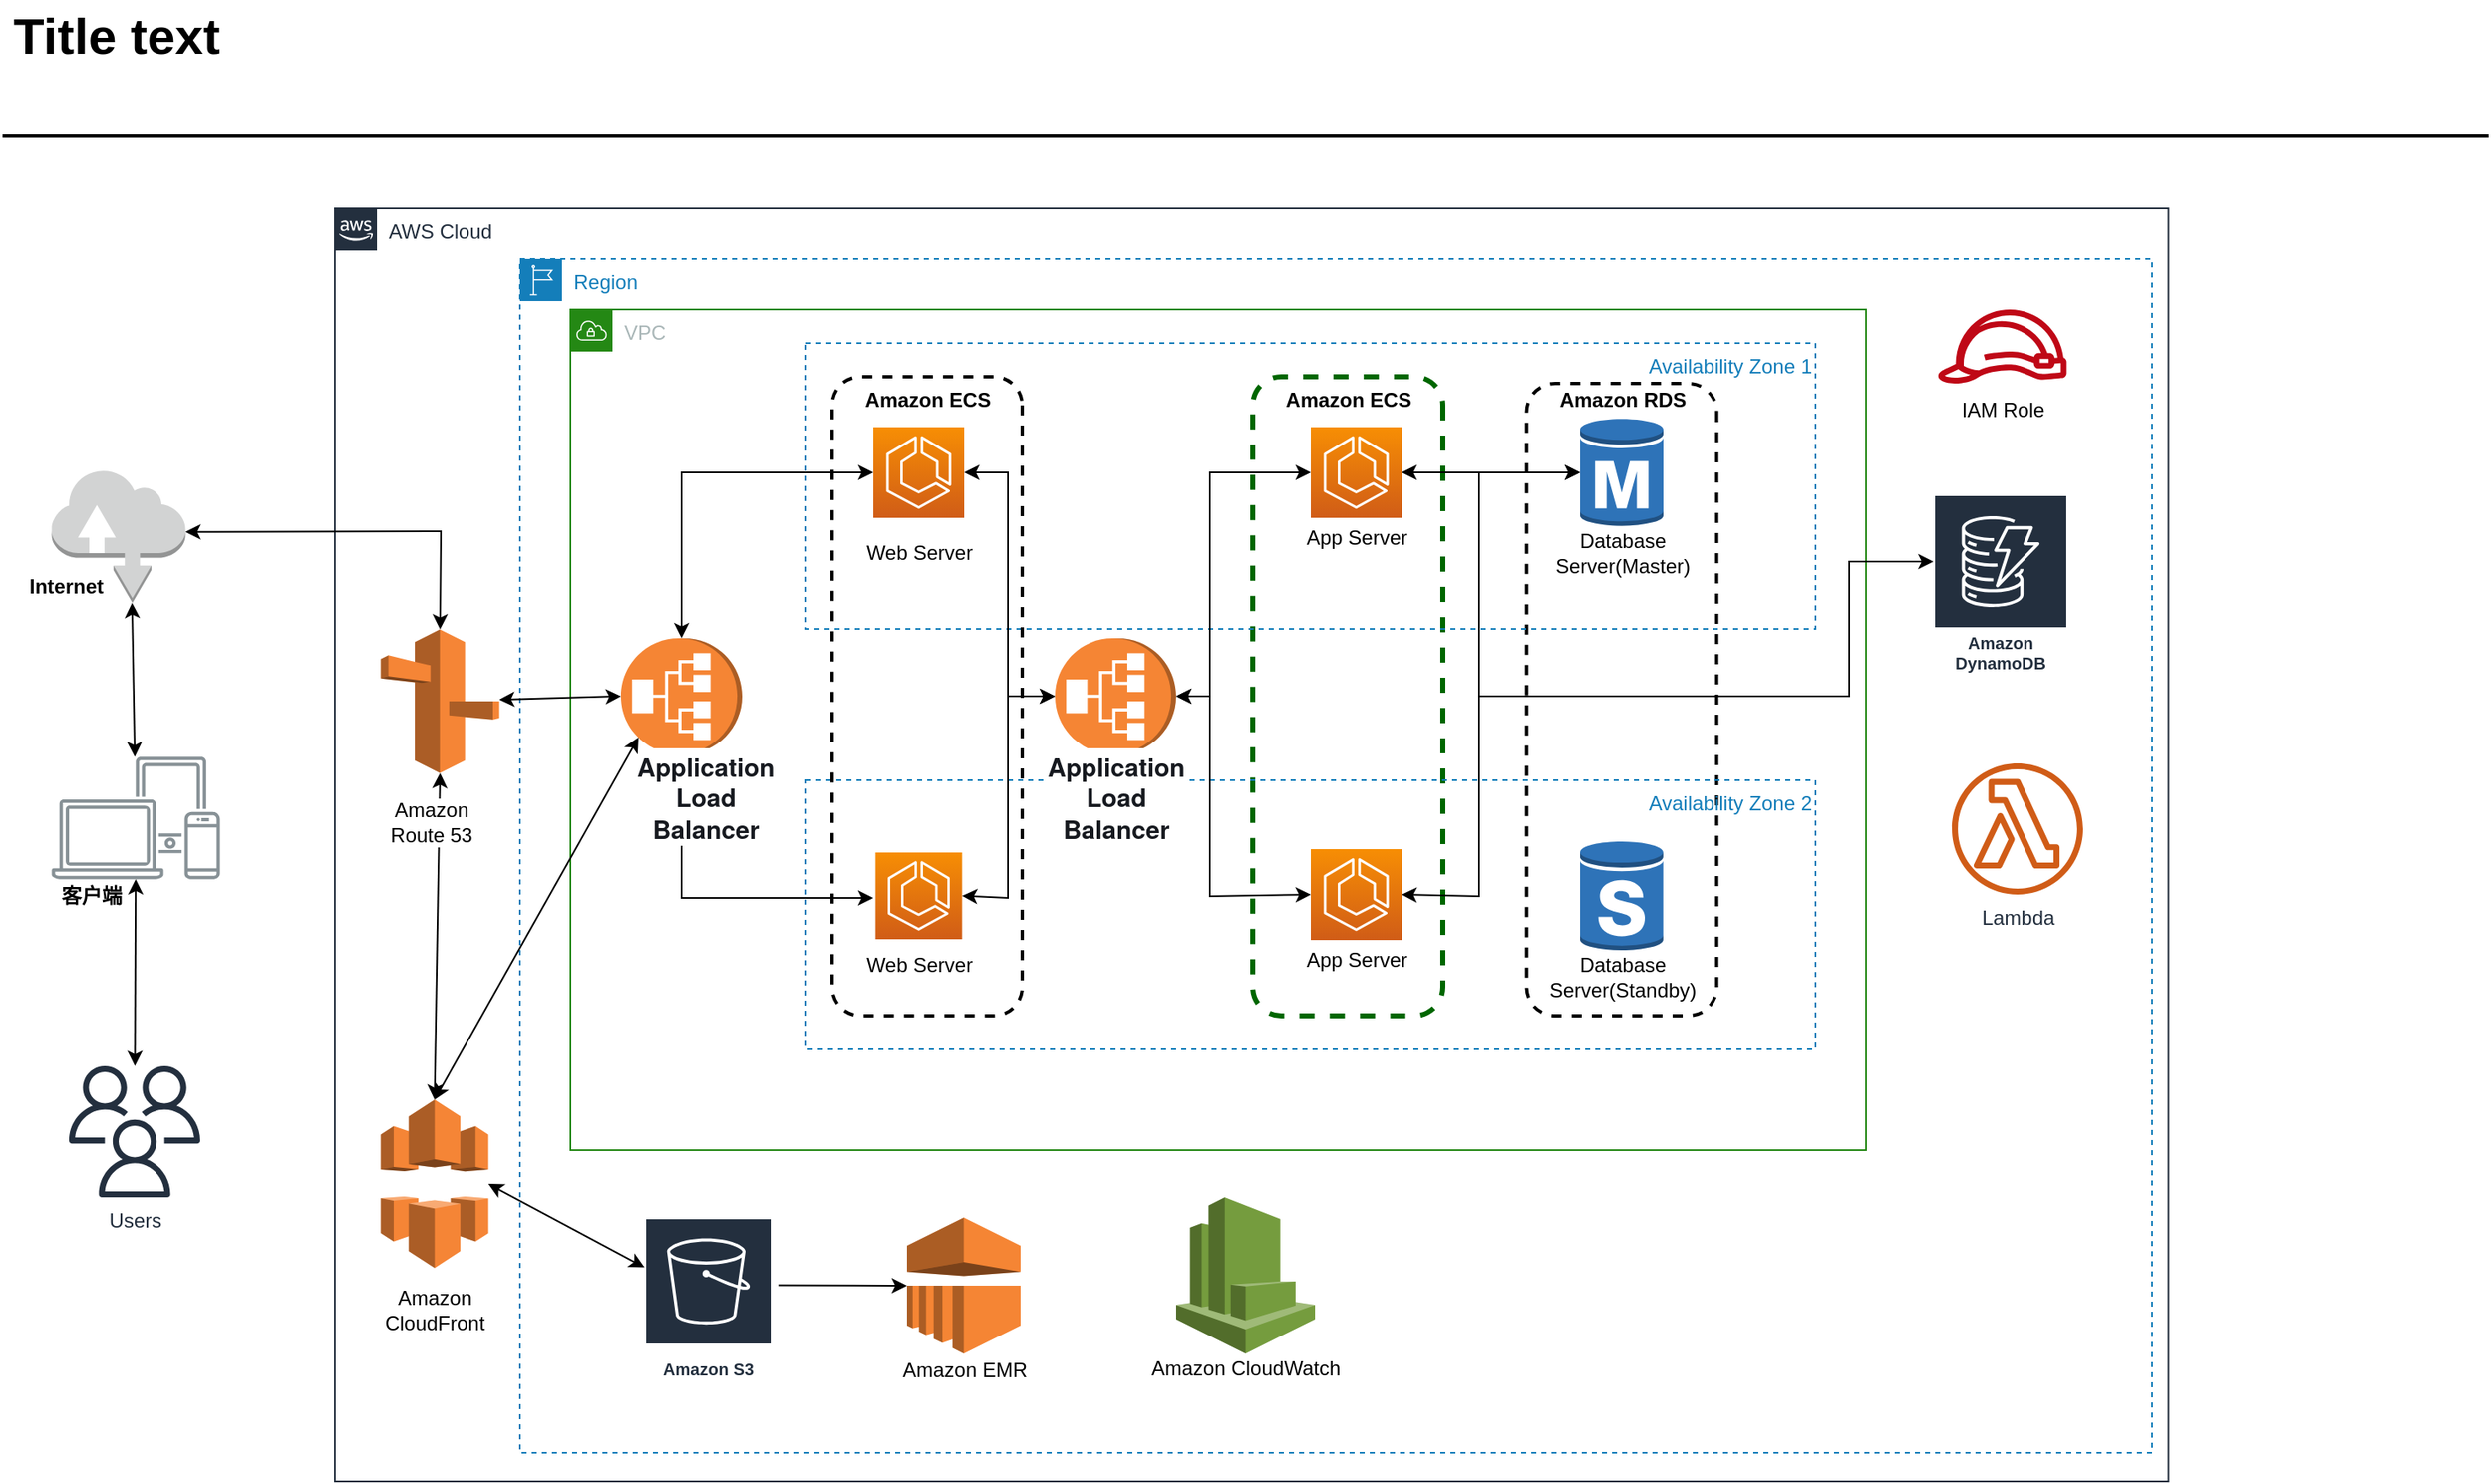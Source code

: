 <mxfile version="17.1.2" type="github">
  <diagram id="Ht1M8jgEwFfnCIfOTk4-" name="Page-1">
    <mxGraphModel dx="1497" dy="876" grid="1" gridSize="10" guides="1" tooltips="1" connect="1" arrows="1" fold="1" page="1" pageScale="1" pageWidth="827" pageHeight="1169" math="0" shadow="0">
      <root>
        <mxCell id="0" />
        <mxCell id="1" parent="0" />
        <mxCell id="jZVaUwOg5UY3L9NAnvdq-71" value="AWS Cloud" style="points=[[0,0],[0.25,0],[0.5,0],[0.75,0],[1,0],[1,0.25],[1,0.5],[1,0.75],[1,1],[0.75,1],[0.5,1],[0.25,1],[0,1],[0,0.75],[0,0.5],[0,0.25]];outlineConnect=0;gradientColor=none;html=1;whiteSpace=wrap;fontSize=12;fontStyle=0;shape=mxgraph.aws4.group;grIcon=mxgraph.aws4.group_aws_cloud_alt;strokeColor=#232F3E;fillColor=none;verticalAlign=top;align=left;spacingLeft=30;fontColor=#232F3E;dashed=0;labelBackgroundColor=none;container=1;pointerEvents=0;collapsible=0;recursiveResize=0;" parent="1" vertex="1">
          <mxGeometry x="230" y="150" width="1089.75" height="757" as="geometry" />
        </mxCell>
        <mxCell id="pvooUh3_schXRIog2_-S-61" value="" style="outlineConnect=0;dashed=0;verticalLabelPosition=bottom;verticalAlign=top;align=center;html=1;shape=mxgraph.aws3.route_53;fillColor=#F58536;gradientColor=none;labelBackgroundColor=#FFFFFF;fontSize=12;strokeColor=#147EBA;strokeWidth=2;" vertex="1" parent="jZVaUwOg5UY3L9NAnvdq-71">
          <mxGeometry x="27.25" y="250.25" width="70.5" height="85.5" as="geometry" />
        </mxCell>
        <mxCell id="pvooUh3_schXRIog2_-S-73" value="" style="outlineConnect=0;dashed=0;verticalLabelPosition=bottom;verticalAlign=top;align=center;html=1;shape=mxgraph.aws3.cloudfront;fillColor=#F58536;gradientColor=none;labelBackgroundColor=#FFFFFF;fontSize=12;strokeColor=#147EBA;strokeWidth=2;" vertex="1" parent="jZVaUwOg5UY3L9NAnvdq-71">
          <mxGeometry x="27.25" y="530" width="64" height="100" as="geometry" />
        </mxCell>
        <mxCell id="pvooUh3_schXRIog2_-S-74" value="Amazon&lt;br&gt;CloudFront" style="text;html=1;resizable=0;autosize=1;align=center;verticalAlign=middle;points=[];fillColor=none;strokeColor=none;rounded=0;dashed=1;labelBackgroundColor=#FFFFFF;fontSize=12;" vertex="1" parent="jZVaUwOg5UY3L9NAnvdq-71">
          <mxGeometry x="24.25" y="640" width="70" height="30" as="geometry" />
        </mxCell>
        <mxCell id="pvooUh3_schXRIog2_-S-75" value="" style="endArrow=classic;startArrow=classic;html=1;rounded=0;fontSize=12;exitX=0.5;exitY=0;exitDx=0;exitDy=0;exitPerimeter=0;entryX=0.5;entryY=1;entryDx=0;entryDy=0;entryPerimeter=0;" edge="1" parent="jZVaUwOg5UY3L9NAnvdq-71" source="pvooUh3_schXRIog2_-S-73" target="pvooUh3_schXRIog2_-S-61">
          <mxGeometry width="50" height="50" relative="1" as="geometry">
            <mxPoint x="390" y="420" as="sourcePoint" />
            <mxPoint x="440" y="370" as="targetPoint" />
          </mxGeometry>
        </mxCell>
        <mxCell id="pvooUh3_schXRIog2_-S-63" value="Amazon&lt;br&gt;Route 53" style="text;html=1;resizable=0;autosize=1;align=center;verticalAlign=middle;points=[];fillColor=none;strokeColor=none;rounded=0;dashed=1;labelBackgroundColor=#FFFFFF;fontSize=12;" vertex="1" parent="jZVaUwOg5UY3L9NAnvdq-71">
          <mxGeometry x="27.25" y="350" width="60" height="30" as="geometry" />
        </mxCell>
        <mxCell id="-QjtrjUzRDEMRZ5MF8oH-47" value="Title text&lt;br&gt;" style="text;html=1;resizable=0;points=[];autosize=1;align=left;verticalAlign=top;spacingTop=-4;fontSize=30;fontStyle=1;labelBackgroundColor=none;" parent="1" vertex="1">
          <mxGeometry x="36.5" y="26.5" width="130" height="40" as="geometry" />
        </mxCell>
        <mxCell id="SCVMTBWpLvtzJIhz15lM-1" value="" style="line;strokeWidth=2;html=1;fontSize=14;labelBackgroundColor=none;" parent="1" vertex="1">
          <mxGeometry x="32.5" y="101.5" width="1477.5" height="10" as="geometry" />
        </mxCell>
        <mxCell id="jZVaUwOg5UY3L9NAnvdq-88" value="Users&lt;br&gt;" style="outlineConnect=0;fontColor=#232F3E;gradientColor=none;fillColor=#232F3E;strokeColor=none;dashed=0;verticalLabelPosition=bottom;verticalAlign=top;align=center;html=1;fontSize=12;fontStyle=0;aspect=fixed;pointerEvents=1;shape=mxgraph.aws4.users;labelBackgroundColor=none;" parent="1" vertex="1">
          <mxGeometry x="72" y="660.0" width="78" height="78" as="geometry" />
        </mxCell>
        <mxCell id="jZVaUwOg5UY3L9NAnvdq-179" value="" style="group" parent="1" vertex="1" connectable="0">
          <mxGeometry x="1350" y="384.5" width="21" height="26" as="geometry" />
        </mxCell>
        <mxCell id="jZVaUwOg5UY3L9NAnvdq-180" value="" style="rounded=0;whiteSpace=wrap;html=1;labelBackgroundColor=#ffffff;fontSize=14;align=center;strokeColor=none;" parent="jZVaUwOg5UY3L9NAnvdq-179" vertex="1">
          <mxGeometry width="21" height="26" as="geometry" />
        </mxCell>
        <mxCell id="pvooUh3_schXRIog2_-S-5" value="" style="sketch=0;outlineConnect=0;gradientColor=none;fontColor=#545B64;strokeColor=none;fillColor=#879196;dashed=0;verticalLabelPosition=bottom;verticalAlign=top;align=center;html=1;fontSize=12;fontStyle=0;aspect=fixed;shape=mxgraph.aws4.illustration_devices;pointerEvents=1" vertex="1" parent="1">
          <mxGeometry x="61.75" y="476" width="100" height="73" as="geometry" />
        </mxCell>
        <mxCell id="pvooUh3_schXRIog2_-S-9" value="Region" style="points=[[0,0],[0.25,0],[0.5,0],[0.75,0],[1,0],[1,0.25],[1,0.5],[1,0.75],[1,1],[0.75,1],[0.5,1],[0.25,1],[0,1],[0,0.75],[0,0.5],[0,0.25]];outlineConnect=0;gradientColor=none;html=1;whiteSpace=wrap;fontSize=12;fontStyle=0;container=1;pointerEvents=0;collapsible=0;recursiveResize=0;shape=mxgraph.aws4.group;grIcon=mxgraph.aws4.group_region;strokeColor=#147EBA;fillColor=none;verticalAlign=top;align=left;spacingLeft=30;fontColor=#147EBA;dashed=1;" vertex="1" parent="1">
          <mxGeometry x="340" y="180" width="970" height="710" as="geometry" />
        </mxCell>
        <mxCell id="jZVaUwOg5UY3L9NAnvdq-98" value="Lambda" style="outlineConnect=0;fontColor=#232F3E;gradientColor=none;fillColor=#D05C17;strokeColor=none;dashed=0;verticalLabelPosition=bottom;verticalAlign=top;align=center;html=1;fontSize=12;fontStyle=0;aspect=fixed;pointerEvents=1;shape=mxgraph.aws4.lambda_function;labelBackgroundColor=none;" parent="pvooUh3_schXRIog2_-S-9" vertex="1">
          <mxGeometry x="851" y="300.0" width="78" height="78" as="geometry" />
        </mxCell>
        <mxCell id="pvooUh3_schXRIog2_-S-79" value="Amazon S3" style="sketch=0;outlineConnect=0;fontColor=#232F3E;gradientColor=none;strokeColor=#ffffff;fillColor=#232F3E;dashed=0;verticalLabelPosition=middle;verticalAlign=bottom;align=center;html=1;whiteSpace=wrap;fontSize=10;fontStyle=1;spacing=3;shape=mxgraph.aws4.productIcon;prIcon=mxgraph.aws4.s3;labelBackgroundColor=#FFFFFF;" vertex="1" parent="pvooUh3_schXRIog2_-S-9">
          <mxGeometry x="74" y="570" width="76" height="100" as="geometry" />
        </mxCell>
        <mxCell id="pvooUh3_schXRIog2_-S-81" value="" style="outlineConnect=0;dashed=0;verticalLabelPosition=bottom;verticalAlign=top;align=center;html=1;shape=mxgraph.aws3.emr;fillColor=#F58534;gradientColor=none;labelBackgroundColor=#FFFFFF;fontSize=12;strokeColor=#147EBA;strokeWidth=2;" vertex="1" parent="pvooUh3_schXRIog2_-S-9">
          <mxGeometry x="230" y="570" width="67.5" height="81" as="geometry" />
        </mxCell>
        <mxCell id="pvooUh3_schXRIog2_-S-82" value="Amazon EMR" style="text;html=1;resizable=0;autosize=1;align=center;verticalAlign=middle;points=[];fillColor=none;strokeColor=none;rounded=0;dashed=1;labelBackgroundColor=#FFFFFF;fontSize=12;" vertex="1" parent="pvooUh3_schXRIog2_-S-9">
          <mxGeometry x="218.75" y="651" width="90" height="20" as="geometry" />
        </mxCell>
        <mxCell id="pvooUh3_schXRIog2_-S-83" value="" style="endArrow=classic;html=1;rounded=0;fontSize=12;entryX=0;entryY=0.5;entryDx=0;entryDy=0;entryPerimeter=0;exitX=1.046;exitY=0.403;exitDx=0;exitDy=0;exitPerimeter=0;" edge="1" parent="pvooUh3_schXRIog2_-S-9" source="pvooUh3_schXRIog2_-S-79" target="pvooUh3_schXRIog2_-S-81">
          <mxGeometry width="50" height="50" relative="1" as="geometry">
            <mxPoint x="160" y="610" as="sourcePoint" />
            <mxPoint x="330" y="340" as="targetPoint" />
          </mxGeometry>
        </mxCell>
        <mxCell id="pvooUh3_schXRIog2_-S-84" value="" style="sketch=0;outlineConnect=0;fontColor=#232F3E;gradientColor=none;fillColor=#BF0816;strokeColor=none;dashed=0;verticalLabelPosition=bottom;verticalAlign=top;align=center;html=1;fontSize=12;fontStyle=0;aspect=fixed;pointerEvents=1;shape=mxgraph.aws4.role;labelBackgroundColor=#FFFFFF;" vertex="1" parent="pvooUh3_schXRIog2_-S-9">
          <mxGeometry x="842" y="30" width="78" height="44" as="geometry" />
        </mxCell>
        <mxCell id="pvooUh3_schXRIog2_-S-85" value="IAM Role" style="text;html=1;resizable=0;autosize=1;align=center;verticalAlign=middle;points=[];fillColor=none;strokeColor=none;rounded=0;dashed=1;labelBackgroundColor=#FFFFFF;fontSize=12;" vertex="1" parent="pvooUh3_schXRIog2_-S-9">
          <mxGeometry x="851" y="80" width="60" height="20" as="geometry" />
        </mxCell>
        <mxCell id="pvooUh3_schXRIog2_-S-86" value="" style="outlineConnect=0;dashed=0;verticalLabelPosition=bottom;verticalAlign=top;align=center;html=1;shape=mxgraph.aws3.cloudwatch;fillColor=#759C3E;gradientColor=none;labelBackgroundColor=#FFFFFF;fontSize=12;strokeColor=#147EBA;strokeWidth=2;" vertex="1" parent="pvooUh3_schXRIog2_-S-9">
          <mxGeometry x="390" y="558" width="82.5" height="93" as="geometry" />
        </mxCell>
        <mxCell id="pvooUh3_schXRIog2_-S-87" value="Amazon CloudWatch" style="text;html=1;resizable=0;autosize=1;align=center;verticalAlign=middle;points=[];fillColor=none;strokeColor=none;rounded=0;dashed=1;labelBackgroundColor=#FFFFFF;fontSize=12;" vertex="1" parent="pvooUh3_schXRIog2_-S-9">
          <mxGeometry x="366.25" y="650" width="130" height="20" as="geometry" />
        </mxCell>
        <mxCell id="pvooUh3_schXRIog2_-S-88" value="Amazon DynamoDB" style="sketch=0;outlineConnect=0;fontColor=#232F3E;gradientColor=none;strokeColor=#ffffff;fillColor=#232F3E;dashed=0;verticalLabelPosition=middle;verticalAlign=bottom;align=center;html=1;whiteSpace=wrap;fontSize=10;fontStyle=1;spacing=3;shape=mxgraph.aws4.productIcon;prIcon=mxgraph.aws4.dynamodb;labelBackgroundColor=#FFFFFF;" vertex="1" parent="pvooUh3_schXRIog2_-S-9">
          <mxGeometry x="840" y="140" width="80" height="110" as="geometry" />
        </mxCell>
        <mxCell id="pvooUh3_schXRIog2_-S-10" value="VPC" style="points=[[0,0],[0.25,0],[0.5,0],[0.75,0],[1,0],[1,0.25],[1,0.5],[1,0.75],[1,1],[0.75,1],[0.5,1],[0.25,1],[0,1],[0,0.75],[0,0.5],[0,0.25]];outlineConnect=0;gradientColor=none;html=1;whiteSpace=wrap;fontSize=12;fontStyle=0;container=1;pointerEvents=0;collapsible=0;recursiveResize=0;shape=mxgraph.aws4.group;grIcon=mxgraph.aws4.group_vpc;strokeColor=#248814;fillColor=none;verticalAlign=top;align=left;spacingLeft=30;fontColor=#AAB7B8;dashed=0;" vertex="1" parent="1">
          <mxGeometry x="370" y="210" width="770" height="500" as="geometry" />
        </mxCell>
        <mxCell id="pvooUh3_schXRIog2_-S-54" value="" style="rounded=1;whiteSpace=wrap;html=1;direction=south;dashed=1;fillColor=none;strokeWidth=3;strokeColor=#006600;" vertex="1" parent="pvooUh3_schXRIog2_-S-10">
          <mxGeometry x="405.5" y="40" width="113" height="380" as="geometry" />
        </mxCell>
        <mxCell id="pvooUh3_schXRIog2_-S-56" value="" style="rounded=1;whiteSpace=wrap;html=1;direction=south;dashed=1;fillColor=none;strokeWidth=2;" vertex="1" parent="pvooUh3_schXRIog2_-S-10">
          <mxGeometry x="568.25" y="44" width="113" height="376" as="geometry" />
        </mxCell>
        <mxCell id="pvooUh3_schXRIog2_-S-13" value="Availability Zone 2" style="fillColor=none;strokeColor=#147EBA;dashed=1;verticalAlign=top;fontStyle=0;fontColor=#147EBA;align=right;" vertex="1" parent="pvooUh3_schXRIog2_-S-10">
          <mxGeometry x="140" y="280" width="600" height="160" as="geometry" />
        </mxCell>
        <mxCell id="pvooUh3_schXRIog2_-S-37" value="" style="endArrow=classic;startArrow=classic;html=1;rounded=0;fontSize=15;exitX=0;exitY=0.5;exitDx=0;exitDy=0;exitPerimeter=0;" edge="1" parent="pvooUh3_schXRIog2_-S-10" source="pvooUh3_schXRIog2_-S-22">
          <mxGeometry width="50" height="50" relative="1" as="geometry">
            <mxPoint x="180" y="240" as="sourcePoint" />
            <mxPoint x="180" y="350" as="targetPoint" />
            <Array as="points">
              <mxPoint x="66" y="350" />
            </Array>
          </mxGeometry>
        </mxCell>
        <mxCell id="pvooUh3_schXRIog2_-S-12" value="Availability Zone 1" style="fillColor=none;strokeColor=#147EBA;dashed=1;verticalAlign=top;fontStyle=0;fontColor=#147EBA;align=right;" vertex="1" parent="pvooUh3_schXRIog2_-S-10">
          <mxGeometry x="140" y="20" width="600" height="170" as="geometry" />
        </mxCell>
        <mxCell id="pvooUh3_schXRIog2_-S-19" value="" style="sketch=0;points=[[0,0,0],[0.25,0,0],[0.5,0,0],[0.75,0,0],[1,0,0],[0,1,0],[0.25,1,0],[0.5,1,0],[0.75,1,0],[1,1,0],[0,0.25,0],[0,0.5,0],[0,0.75,0],[1,0.25,0],[1,0.5,0],[1,0.75,0]];outlineConnect=0;fontColor=#232F3E;gradientColor=#F78E04;gradientDirection=north;fillColor=#D05C17;strokeColor=#ffffff;dashed=0;verticalLabelPosition=bottom;verticalAlign=top;align=center;html=1;fontSize=12;fontStyle=0;aspect=fixed;shape=mxgraph.aws4.resourceIcon;resIcon=mxgraph.aws4.ecs;" vertex="1" parent="pvooUh3_schXRIog2_-S-10">
          <mxGeometry x="180" y="70" width="54" height="54" as="geometry" />
        </mxCell>
        <mxCell id="pvooUh3_schXRIog2_-S-20" value="" style="sketch=0;points=[[0,0,0],[0.25,0,0],[0.5,0,0],[0.75,0,0],[1,0,0],[0,1,0],[0.25,1,0],[0.5,1,0],[0.75,1,0],[1,1,0],[0,0.25,0],[0,0.5,0],[0,0.75,0],[1,0.25,0],[1,0.5,0],[1,0.75,0]];outlineConnect=0;fontColor=#232F3E;gradientColor=#F78E04;gradientDirection=north;fillColor=#D05C17;strokeColor=#ffffff;dashed=0;verticalLabelPosition=bottom;verticalAlign=top;align=center;html=1;fontSize=12;fontStyle=0;aspect=fixed;shape=mxgraph.aws4.resourceIcon;resIcon=mxgraph.aws4.ecs;" vertex="1" parent="pvooUh3_schXRIog2_-S-10">
          <mxGeometry x="181.25" y="323" width="51.5" height="51.5" as="geometry" />
        </mxCell>
        <mxCell id="pvooUh3_schXRIog2_-S-22" value="" style="outlineConnect=0;dashed=0;verticalLabelPosition=bottom;verticalAlign=top;align=center;html=1;shape=mxgraph.aws3.application_load_balancer;fillColor=#F58534;gradientColor=none;direction=north;" vertex="1" parent="pvooUh3_schXRIog2_-S-10">
          <mxGeometry x="30" y="195.5" width="72" height="69" as="geometry" />
        </mxCell>
        <mxCell id="pvooUh3_schXRIog2_-S-24" value="Web Server" style="text;html=1;resizable=0;autosize=1;align=center;verticalAlign=middle;points=[];fillColor=none;strokeColor=none;rounded=0;dashed=1;" vertex="1" parent="pvooUh3_schXRIog2_-S-10">
          <mxGeometry x="167" y="135" width="80" height="20" as="geometry" />
        </mxCell>
        <mxCell id="pvooUh3_schXRIog2_-S-25" value="Web Server" style="text;html=1;resizable=0;autosize=1;align=center;verticalAlign=middle;points=[];fillColor=none;strokeColor=none;rounded=0;dashed=1;" vertex="1" parent="pvooUh3_schXRIog2_-S-10">
          <mxGeometry x="167" y="380" width="80" height="20" as="geometry" />
        </mxCell>
        <mxCell id="pvooUh3_schXRIog2_-S-26" value="&lt;span style=&quot;color: rgb(22 , 25 , 31) ; font-family: &amp;#34;amazon ember&amp;#34; , &amp;#34;helvetica neue&amp;#34; , &amp;#34;roboto&amp;#34; , &amp;#34;arial&amp;#34; , sans-serif ; font-size: 15px ; text-align: left ; background-color: rgb(255 , 255 , 255)&quot;&gt;&lt;b&gt;Application&lt;br&gt;Load&lt;br&gt;Balancer&lt;/b&gt;&lt;/span&gt;" style="text;html=1;resizable=0;autosize=1;align=center;verticalAlign=middle;points=[];fillColor=none;strokeColor=none;rounded=0;dashed=1;" vertex="1" parent="pvooUh3_schXRIog2_-S-10">
          <mxGeometry x="30" y="264.5" width="100" height="50" as="geometry" />
        </mxCell>
        <mxCell id="pvooUh3_schXRIog2_-S-31" value="" style="sketch=0;points=[[0,0,0],[0.25,0,0],[0.5,0,0],[0.75,0,0],[1,0,0],[0,1,0],[0.25,1,0],[0.5,1,0],[0.75,1,0],[1,1,0],[0,0.25,0],[0,0.5,0],[0,0.75,0],[1,0.25,0],[1,0.5,0],[1,0.75,0]];outlineConnect=0;fontColor=#232F3E;gradientColor=#F78E04;gradientDirection=north;fillColor=#D05C17;strokeColor=#ffffff;dashed=0;verticalLabelPosition=bottom;verticalAlign=top;align=center;html=1;fontSize=12;fontStyle=0;aspect=fixed;shape=mxgraph.aws4.resourceIcon;resIcon=mxgraph.aws4.ecs;" vertex="1" parent="pvooUh3_schXRIog2_-S-10">
          <mxGeometry x="440" y="70" width="54" height="54" as="geometry" />
        </mxCell>
        <mxCell id="pvooUh3_schXRIog2_-S-32" value="" style="sketch=0;points=[[0,0,0],[0.25,0,0],[0.5,0,0],[0.75,0,0],[1,0,0],[0,1,0],[0.25,1,0],[0.5,1,0],[0.75,1,0],[1,1,0],[0,0.25,0],[0,0.5,0],[0,0.75,0],[1,0.25,0],[1,0.5,0],[1,0.75,0]];outlineConnect=0;fontColor=#232F3E;gradientColor=#F78E04;gradientDirection=north;fillColor=#D05C17;strokeColor=#ffffff;dashed=0;verticalLabelPosition=bottom;verticalAlign=top;align=center;html=1;fontSize=12;fontStyle=0;aspect=fixed;shape=mxgraph.aws4.resourceIcon;resIcon=mxgraph.aws4.ecs;" vertex="1" parent="pvooUh3_schXRIog2_-S-10">
          <mxGeometry x="440" y="321" width="54" height="54" as="geometry" />
        </mxCell>
        <mxCell id="pvooUh3_schXRIog2_-S-34" value="" style="outlineConnect=0;dashed=0;verticalLabelPosition=bottom;verticalAlign=top;align=center;html=1;shape=mxgraph.aws3.application_load_balancer;fillColor=#F58534;gradientColor=none;direction=north;" vertex="1" parent="pvooUh3_schXRIog2_-S-10">
          <mxGeometry x="288" y="195.5" width="72" height="69" as="geometry" />
        </mxCell>
        <mxCell id="pvooUh3_schXRIog2_-S-35" value="" style="endArrow=classic;startArrow=classic;html=1;rounded=0;fontSize=15;exitX=1;exitY=0.5;exitDx=0;exitDy=0;exitPerimeter=0;entryX=0.5;entryY=0;entryDx=0;entryDy=0;entryPerimeter=0;" edge="1" parent="pvooUh3_schXRIog2_-S-10" source="pvooUh3_schXRIog2_-S-19" target="pvooUh3_schXRIog2_-S-34">
          <mxGeometry width="50" height="50" relative="1" as="geometry">
            <mxPoint x="180" y="240" as="sourcePoint" />
            <mxPoint x="230" y="190" as="targetPoint" />
            <Array as="points">
              <mxPoint x="260" y="97" />
              <mxPoint x="260" y="230" />
            </Array>
          </mxGeometry>
        </mxCell>
        <mxCell id="pvooUh3_schXRIog2_-S-36" value="" style="endArrow=classic;startArrow=classic;html=1;rounded=0;fontSize=15;exitX=1;exitY=0.5;exitDx=0;exitDy=0;exitPerimeter=0;entryX=0;entryY=0.5;entryDx=0;entryDy=0;entryPerimeter=0;" edge="1" parent="pvooUh3_schXRIog2_-S-10" source="pvooUh3_schXRIog2_-S-22" target="pvooUh3_schXRIog2_-S-19">
          <mxGeometry width="50" height="50" relative="1" as="geometry">
            <mxPoint x="180" y="240" as="sourcePoint" />
            <mxPoint x="230" y="190" as="targetPoint" />
            <Array as="points">
              <mxPoint x="66" y="97" />
            </Array>
          </mxGeometry>
        </mxCell>
        <mxCell id="pvooUh3_schXRIog2_-S-39" value="" style="endArrow=classic;startArrow=classic;html=1;rounded=0;fontSize=15;exitX=0.5;exitY=0;exitDx=0;exitDy=0;exitPerimeter=0;entryX=1;entryY=0.5;entryDx=0;entryDy=0;entryPerimeter=0;" edge="1" parent="pvooUh3_schXRIog2_-S-10" source="pvooUh3_schXRIog2_-S-34" target="pvooUh3_schXRIog2_-S-20">
          <mxGeometry width="50" height="50" relative="1" as="geometry">
            <mxPoint x="180" y="240" as="sourcePoint" />
            <mxPoint x="230" y="190" as="targetPoint" />
            <Array as="points">
              <mxPoint x="260" y="230" />
              <mxPoint x="260" y="350" />
            </Array>
          </mxGeometry>
        </mxCell>
        <mxCell id="pvooUh3_schXRIog2_-S-40" value="" style="endArrow=classic;startArrow=classic;html=1;rounded=0;fontSize=15;exitX=0.5;exitY=1;exitDx=0;exitDy=0;exitPerimeter=0;entryX=0;entryY=0.5;entryDx=0;entryDy=0;entryPerimeter=0;" edge="1" parent="pvooUh3_schXRIog2_-S-10" source="pvooUh3_schXRIog2_-S-34" target="pvooUh3_schXRIog2_-S-31">
          <mxGeometry width="50" height="50" relative="1" as="geometry">
            <mxPoint x="180" y="250" as="sourcePoint" />
            <mxPoint x="230" y="200" as="targetPoint" />
            <Array as="points">
              <mxPoint x="380" y="230" />
              <mxPoint x="380" y="97" />
            </Array>
          </mxGeometry>
        </mxCell>
        <mxCell id="pvooUh3_schXRIog2_-S-41" value="" style="endArrow=classic;startArrow=classic;html=1;rounded=0;fontSize=15;exitX=0.5;exitY=1;exitDx=0;exitDy=0;exitPerimeter=0;entryX=0;entryY=0.5;entryDx=0;entryDy=0;entryPerimeter=0;" edge="1" parent="pvooUh3_schXRIog2_-S-10" source="pvooUh3_schXRIog2_-S-34" target="pvooUh3_schXRIog2_-S-32">
          <mxGeometry width="50" height="50" relative="1" as="geometry">
            <mxPoint x="180" y="250" as="sourcePoint" />
            <mxPoint x="230" y="200" as="targetPoint" />
            <Array as="points">
              <mxPoint x="380" y="230" />
              <mxPoint x="380" y="349" />
            </Array>
          </mxGeometry>
        </mxCell>
        <mxCell id="pvooUh3_schXRIog2_-S-42" value="&lt;font style=&quot;font-size: 12px&quot;&gt;App Server&lt;/font&gt;" style="text;html=1;resizable=0;autosize=1;align=center;verticalAlign=middle;points=[];fillColor=none;strokeColor=none;rounded=0;dashed=1;labelBackgroundColor=#FFFFFF;fontSize=15;" vertex="1" parent="pvooUh3_schXRIog2_-S-10">
          <mxGeometry x="427" y="124" width="80" height="20" as="geometry" />
        </mxCell>
        <mxCell id="pvooUh3_schXRIog2_-S-43" value="&lt;font style=&quot;font-size: 12px&quot;&gt;App Server&lt;/font&gt;" style="text;html=1;resizable=0;autosize=1;align=center;verticalAlign=middle;points=[];fillColor=none;strokeColor=none;rounded=0;dashed=1;labelBackgroundColor=#FFFFFF;fontSize=15;" vertex="1" parent="pvooUh3_schXRIog2_-S-10">
          <mxGeometry x="427" y="375" width="80" height="20" as="geometry" />
        </mxCell>
        <mxCell id="pvooUh3_schXRIog2_-S-47" value="" style="outlineConnect=0;dashed=0;verticalLabelPosition=bottom;verticalAlign=top;align=center;html=1;shape=mxgraph.aws3.rds_db_instance;fillColor=#2E73B8;gradientColor=none;labelBackgroundColor=#FFFFFF;fontSize=12;strokeColor=#147EBA;strokeWidth=2;" vertex="1" parent="pvooUh3_schXRIog2_-S-10">
          <mxGeometry x="600" y="64" width="49.5" height="66" as="geometry" />
        </mxCell>
        <mxCell id="pvooUh3_schXRIog2_-S-48" value="Database&lt;br&gt;Server(Master)" style="text;html=1;resizable=0;autosize=1;align=center;verticalAlign=middle;points=[];fillColor=none;strokeColor=none;rounded=0;dashed=1;labelBackgroundColor=#FFFFFF;fontSize=12;" vertex="1" parent="pvooUh3_schXRIog2_-S-10">
          <mxGeometry x="574.75" y="130" width="100" height="30" as="geometry" />
        </mxCell>
        <mxCell id="pvooUh3_schXRIog2_-S-49" value="" style="endArrow=classic;startArrow=classic;html=1;rounded=0;fontSize=12;exitX=1;exitY=0.5;exitDx=0;exitDy=0;exitPerimeter=0;" edge="1" parent="pvooUh3_schXRIog2_-S-10" source="pvooUh3_schXRIog2_-S-31" target="pvooUh3_schXRIog2_-S-47">
          <mxGeometry width="50" height="50" relative="1" as="geometry">
            <mxPoint x="530" y="290" as="sourcePoint" />
            <mxPoint x="580" y="240" as="targetPoint" />
          </mxGeometry>
        </mxCell>
        <mxCell id="pvooUh3_schXRIog2_-S-51" value="" style="endArrow=classic;startArrow=classic;html=1;rounded=0;fontSize=12;exitX=1;exitY=0.5;exitDx=0;exitDy=0;exitPerimeter=0;entryX=0;entryY=0.5;entryDx=0;entryDy=0;entryPerimeter=0;" edge="1" parent="pvooUh3_schXRIog2_-S-10" source="pvooUh3_schXRIog2_-S-32" target="pvooUh3_schXRIog2_-S-47">
          <mxGeometry width="50" height="50" relative="1" as="geometry">
            <mxPoint x="530" y="290" as="sourcePoint" />
            <mxPoint x="600" y="100" as="targetPoint" />
            <Array as="points">
              <mxPoint x="540" y="349" />
              <mxPoint x="540" y="97" />
            </Array>
          </mxGeometry>
        </mxCell>
        <mxCell id="pvooUh3_schXRIog2_-S-52" value="" style="outlineConnect=0;dashed=0;verticalLabelPosition=bottom;verticalAlign=top;align=center;html=1;shape=mxgraph.aws3.rds_db_instance_standby_multi_az;fillColor=#2E73B8;gradientColor=none;labelBackgroundColor=#FFFFFF;fontSize=12;strokeColor=#147EBA;strokeWidth=2;" vertex="1" parent="pvooUh3_schXRIog2_-S-10">
          <mxGeometry x="600" y="315.75" width="49.5" height="66" as="geometry" />
        </mxCell>
        <mxCell id="pvooUh3_schXRIog2_-S-53" value="&lt;b&gt;Amazon ECS&lt;/b&gt;" style="text;html=1;resizable=0;autosize=1;align=center;verticalAlign=middle;points=[];fillColor=none;strokeColor=none;rounded=0;dashed=1;labelBackgroundColor=#FFFFFF;fontSize=12;" vertex="1" parent="pvooUh3_schXRIog2_-S-10">
          <mxGeometry x="167" y="44" width="90" height="20" as="geometry" />
        </mxCell>
        <mxCell id="pvooUh3_schXRIog2_-S-55" value="&lt;b&gt;Amazon ECS&lt;/b&gt;" style="text;html=1;resizable=0;autosize=1;align=center;verticalAlign=middle;points=[];fillColor=none;strokeColor=none;rounded=0;dashed=1;labelBackgroundColor=#FFFFFF;fontSize=12;" vertex="1" parent="pvooUh3_schXRIog2_-S-10">
          <mxGeometry x="417" y="44" width="90" height="20" as="geometry" />
        </mxCell>
        <mxCell id="pvooUh3_schXRIog2_-S-57" value="&lt;b&gt;Amazon RDS&lt;/b&gt;" style="text;html=1;resizable=0;autosize=1;align=center;verticalAlign=middle;points=[];fillColor=none;strokeColor=none;rounded=0;dashed=1;labelBackgroundColor=#FFFFFF;fontSize=12;" vertex="1" parent="pvooUh3_schXRIog2_-S-10">
          <mxGeometry x="579.75" y="44" width="90" height="20" as="geometry" />
        </mxCell>
        <mxCell id="pvooUh3_schXRIog2_-S-58" value="Database&lt;br&gt;Server(Standby)" style="text;html=1;resizable=0;autosize=1;align=center;verticalAlign=middle;points=[];fillColor=none;strokeColor=none;rounded=0;dashed=1;labelBackgroundColor=#FFFFFF;fontSize=12;" vertex="1" parent="pvooUh3_schXRIog2_-S-10">
          <mxGeometry x="574.75" y="381.75" width="100" height="30" as="geometry" />
        </mxCell>
        <mxCell id="pvooUh3_schXRIog2_-S-23" value="" style="rounded=1;whiteSpace=wrap;html=1;direction=south;dashed=1;fillColor=none;strokeWidth=2;" vertex="1" parent="pvooUh3_schXRIog2_-S-10">
          <mxGeometry x="155.5" y="40" width="113" height="380" as="geometry" />
        </mxCell>
        <mxCell id="pvooUh3_schXRIog2_-S-91" value="&lt;span style=&quot;color: rgb(22 , 25 , 31) ; font-family: &amp;#34;amazon ember&amp;#34; , &amp;#34;helvetica neue&amp;#34; , &amp;#34;roboto&amp;#34; , &amp;#34;arial&amp;#34; , sans-serif ; font-size: 15px ; text-align: left ; background-color: rgb(255 , 255 , 255)&quot;&gt;&lt;b&gt;Application&lt;br&gt;Load&lt;br&gt;Balancer&lt;/b&gt;&lt;/span&gt;" style="text;html=1;resizable=0;autosize=1;align=center;verticalAlign=middle;points=[];fillColor=none;strokeColor=none;rounded=0;dashed=1;" vertex="1" parent="pvooUh3_schXRIog2_-S-10">
          <mxGeometry x="274" y="264.5" width="100" height="50" as="geometry" />
        </mxCell>
        <mxCell id="pvooUh3_schXRIog2_-S-62" value="" style="outlineConnect=0;dashed=0;verticalLabelPosition=bottom;verticalAlign=top;align=center;html=1;shape=mxgraph.aws3.internet;fillColor=#D2D3D3;gradientColor=none;labelBackgroundColor=#FFFFFF;fontSize=12;strokeColor=#147EBA;strokeWidth=2;" vertex="1" parent="1">
          <mxGeometry x="61.75" y="305" width="79.5" height="79.5" as="geometry" />
        </mxCell>
        <mxCell id="pvooUh3_schXRIog2_-S-64" value="" style="endArrow=classic;startArrow=classic;html=1;rounded=0;fontSize=12;exitX=0.5;exitY=0;exitDx=0;exitDy=0;exitPerimeter=0;" edge="1" parent="1" source="pvooUh3_schXRIog2_-S-22" target="pvooUh3_schXRIog2_-S-61">
          <mxGeometry width="50" height="50" relative="1" as="geometry">
            <mxPoint x="620" y="470" as="sourcePoint" />
            <mxPoint x="670" y="420" as="targetPoint" />
          </mxGeometry>
        </mxCell>
        <mxCell id="pvooUh3_schXRIog2_-S-65" value="" style="endArrow=classic;startArrow=classic;html=1;rounded=0;fontSize=12;entryX=0.5;entryY=0;entryDx=0;entryDy=0;entryPerimeter=0;exitX=1;exitY=0.47;exitDx=0;exitDy=0;exitPerimeter=0;" edge="1" parent="1" source="pvooUh3_schXRIog2_-S-62" target="pvooUh3_schXRIog2_-S-61">
          <mxGeometry width="50" height="50" relative="1" as="geometry">
            <mxPoint x="620" y="470" as="sourcePoint" />
            <mxPoint x="670" y="420" as="targetPoint" />
            <Array as="points">
              <mxPoint x="293" y="342" />
            </Array>
          </mxGeometry>
        </mxCell>
        <mxCell id="pvooUh3_schXRIog2_-S-68" value="" style="endArrow=classic;startArrow=classic;html=1;rounded=0;fontSize=12;" edge="1" parent="1" source="jZVaUwOg5UY3L9NAnvdq-88" target="pvooUh3_schXRIog2_-S-5">
          <mxGeometry width="50" height="50" relative="1" as="geometry">
            <mxPoint x="100" y="650" as="sourcePoint" />
            <mxPoint x="670" y="420" as="targetPoint" />
          </mxGeometry>
        </mxCell>
        <mxCell id="pvooUh3_schXRIog2_-S-69" value="" style="endArrow=classic;startArrow=classic;html=1;rounded=0;fontSize=12;exitX=0.6;exitY=1;exitDx=0;exitDy=0;exitPerimeter=0;" edge="1" parent="1" source="pvooUh3_schXRIog2_-S-62" target="pvooUh3_schXRIog2_-S-5">
          <mxGeometry width="50" height="50" relative="1" as="geometry">
            <mxPoint x="620" y="470" as="sourcePoint" />
            <mxPoint x="670" y="420" as="targetPoint" />
          </mxGeometry>
        </mxCell>
        <mxCell id="pvooUh3_schXRIog2_-S-70" value="&lt;b&gt;客户端&lt;/b&gt;" style="text;html=1;resizable=0;autosize=1;align=center;verticalAlign=middle;points=[];fillColor=none;strokeColor=none;rounded=0;dashed=1;labelBackgroundColor=#FFFFFF;fontSize=12;" vertex="1" parent="1">
          <mxGeometry x="60" y="549" width="50" height="20" as="geometry" />
        </mxCell>
        <mxCell id="pvooUh3_schXRIog2_-S-72" value="&lt;b&gt;Internet&lt;/b&gt;" style="text;html=1;resizable=0;autosize=1;align=center;verticalAlign=middle;points=[];fillColor=none;strokeColor=none;rounded=0;dashed=1;labelBackgroundColor=#FFFFFF;fontSize=12;" vertex="1" parent="1">
          <mxGeometry x="40" y="364.5" width="60" height="20" as="geometry" />
        </mxCell>
        <mxCell id="pvooUh3_schXRIog2_-S-76" value="" style="endArrow=classic;startArrow=classic;html=1;rounded=0;fontSize=12;exitX=0.5;exitY=0;exitDx=0;exitDy=0;exitPerimeter=0;entryX=0.145;entryY=0.145;entryDx=0;entryDy=0;entryPerimeter=0;" edge="1" parent="1" source="pvooUh3_schXRIog2_-S-73" target="pvooUh3_schXRIog2_-S-22">
          <mxGeometry width="50" height="50" relative="1" as="geometry">
            <mxPoint x="620" y="570" as="sourcePoint" />
            <mxPoint x="400" y="440" as="targetPoint" />
          </mxGeometry>
        </mxCell>
        <mxCell id="pvooUh3_schXRIog2_-S-80" value="" style="endArrow=classic;startArrow=classic;html=1;rounded=0;fontSize=12;exitX=1;exitY=0.5;exitDx=0;exitDy=0;exitPerimeter=0;" edge="1" parent="1" source="pvooUh3_schXRIog2_-S-73" target="pvooUh3_schXRIog2_-S-79">
          <mxGeometry width="50" height="50" relative="1" as="geometry">
            <mxPoint x="620" y="570" as="sourcePoint" />
            <mxPoint x="670" y="520" as="targetPoint" />
          </mxGeometry>
        </mxCell>
        <mxCell id="pvooUh3_schXRIog2_-S-89" value="" style="endArrow=classic;html=1;rounded=0;fontSize=12;" edge="1" parent="1">
          <mxGeometry width="50" height="50" relative="1" as="geometry">
            <mxPoint x="910" y="440" as="sourcePoint" />
            <mxPoint x="1180" y="360" as="targetPoint" />
            <Array as="points">
              <mxPoint x="1130" y="440" />
              <mxPoint x="1130" y="360" />
            </Array>
          </mxGeometry>
        </mxCell>
      </root>
    </mxGraphModel>
  </diagram>
</mxfile>
